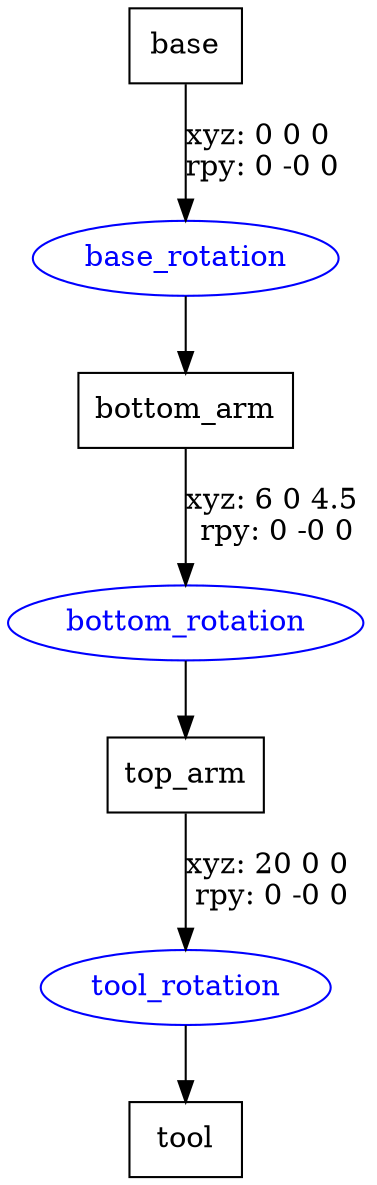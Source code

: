 digraph G {
node [shape=box];
"base" [label="base"];
"bottom_arm" [label="bottom_arm"];
"top_arm" [label="top_arm"];
"tool" [label="tool"];
node [shape=ellipse, color=blue, fontcolor=blue];
"base" -> "base_rotation" [label="xyz: 0 0 0 \nrpy: 0 -0 0"]
"base_rotation" -> "bottom_arm"
"bottom_arm" -> "bottom_rotation" [label="xyz: 6 0 4.5 \nrpy: 0 -0 0"]
"bottom_rotation" -> "top_arm"
"top_arm" -> "tool_rotation" [label="xyz: 20 0 0 \nrpy: 0 -0 0"]
"tool_rotation" -> "tool"
}
